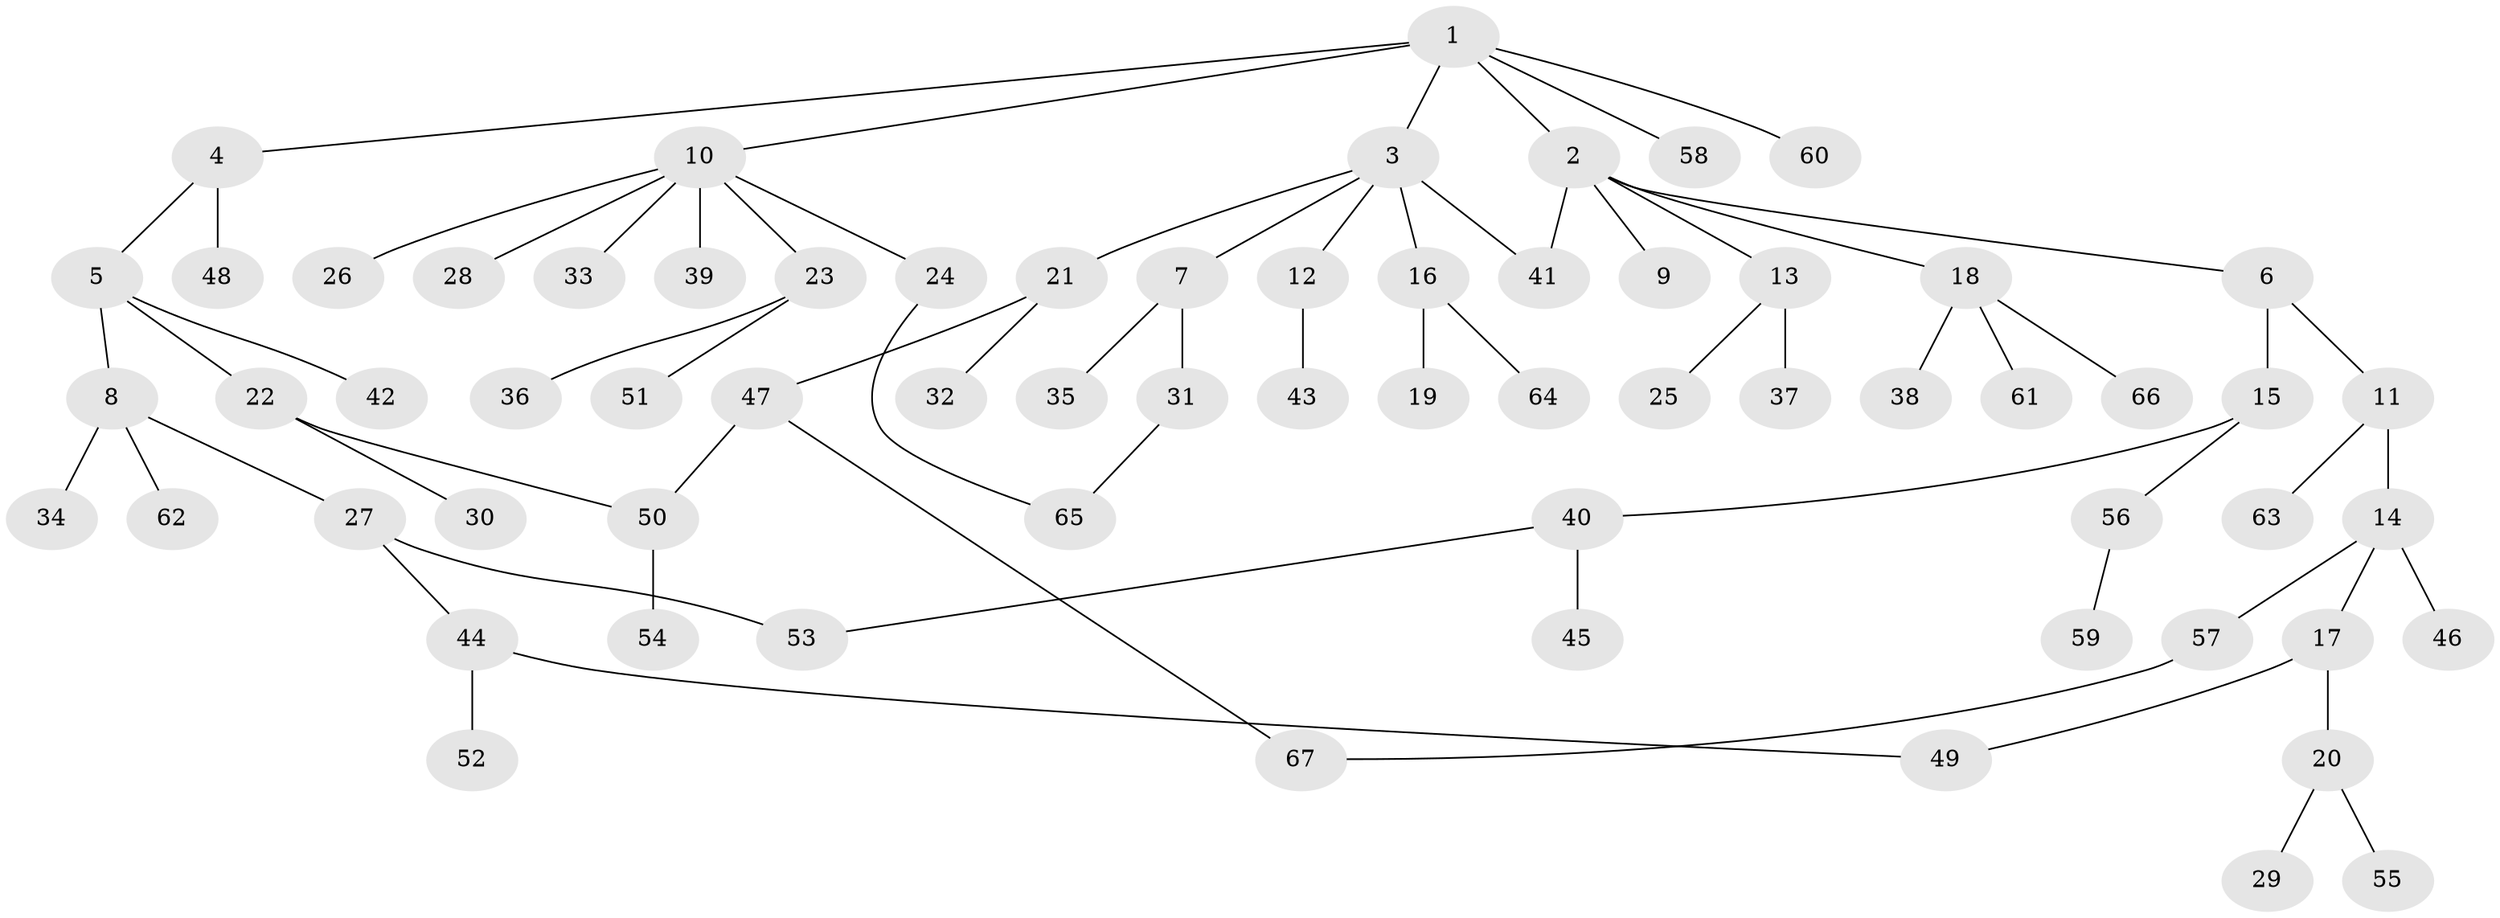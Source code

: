 // coarse degree distribution, {5: 0.023255813953488372, 6: 0.046511627906976744, 7: 0.023255813953488372, 2: 0.27906976744186046, 3: 0.13953488372093023, 4: 0.06976744186046512, 1: 0.4186046511627907}
// Generated by graph-tools (version 1.1) at 2025/41/03/06/25 10:41:25]
// undirected, 67 vertices, 72 edges
graph export_dot {
graph [start="1"]
  node [color=gray90,style=filled];
  1;
  2;
  3;
  4;
  5;
  6;
  7;
  8;
  9;
  10;
  11;
  12;
  13;
  14;
  15;
  16;
  17;
  18;
  19;
  20;
  21;
  22;
  23;
  24;
  25;
  26;
  27;
  28;
  29;
  30;
  31;
  32;
  33;
  34;
  35;
  36;
  37;
  38;
  39;
  40;
  41;
  42;
  43;
  44;
  45;
  46;
  47;
  48;
  49;
  50;
  51;
  52;
  53;
  54;
  55;
  56;
  57;
  58;
  59;
  60;
  61;
  62;
  63;
  64;
  65;
  66;
  67;
  1 -- 2;
  1 -- 3;
  1 -- 4;
  1 -- 10;
  1 -- 58;
  1 -- 60;
  2 -- 6;
  2 -- 9;
  2 -- 13;
  2 -- 18;
  2 -- 41;
  3 -- 7;
  3 -- 12;
  3 -- 16;
  3 -- 21;
  3 -- 41;
  4 -- 5;
  4 -- 48;
  5 -- 8;
  5 -- 22;
  5 -- 42;
  6 -- 11;
  6 -- 15;
  7 -- 31;
  7 -- 35;
  8 -- 27;
  8 -- 34;
  8 -- 62;
  10 -- 23;
  10 -- 24;
  10 -- 26;
  10 -- 28;
  10 -- 33;
  10 -- 39;
  11 -- 14;
  11 -- 63;
  12 -- 43;
  13 -- 25;
  13 -- 37;
  14 -- 17;
  14 -- 46;
  14 -- 57;
  15 -- 40;
  15 -- 56;
  16 -- 19;
  16 -- 64;
  17 -- 20;
  17 -- 49;
  18 -- 38;
  18 -- 61;
  18 -- 66;
  20 -- 29;
  20 -- 55;
  21 -- 32;
  21 -- 47;
  22 -- 30;
  22 -- 50;
  23 -- 36;
  23 -- 51;
  24 -- 65;
  27 -- 44;
  27 -- 53;
  31 -- 65;
  40 -- 45;
  40 -- 53;
  44 -- 49;
  44 -- 52;
  47 -- 67;
  47 -- 50;
  50 -- 54;
  56 -- 59;
  57 -- 67;
}
